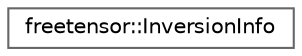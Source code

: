 digraph "Graphical Class Hierarchy"
{
 // LATEX_PDF_SIZE
  bgcolor="transparent";
  edge [fontname=Helvetica,fontsize=10,labelfontname=Helvetica,labelfontsize=10];
  node [fontname=Helvetica,fontsize=10,shape=box,height=0.2,width=0.4];
  rankdir="LR";
  Node0 [label="freetensor::InversionInfo",height=0.2,width=0.4,color="grey40", fillcolor="white", style="filled",URL="$structfreetensor_1_1InversionInfo.html",tooltip=" "];
}
